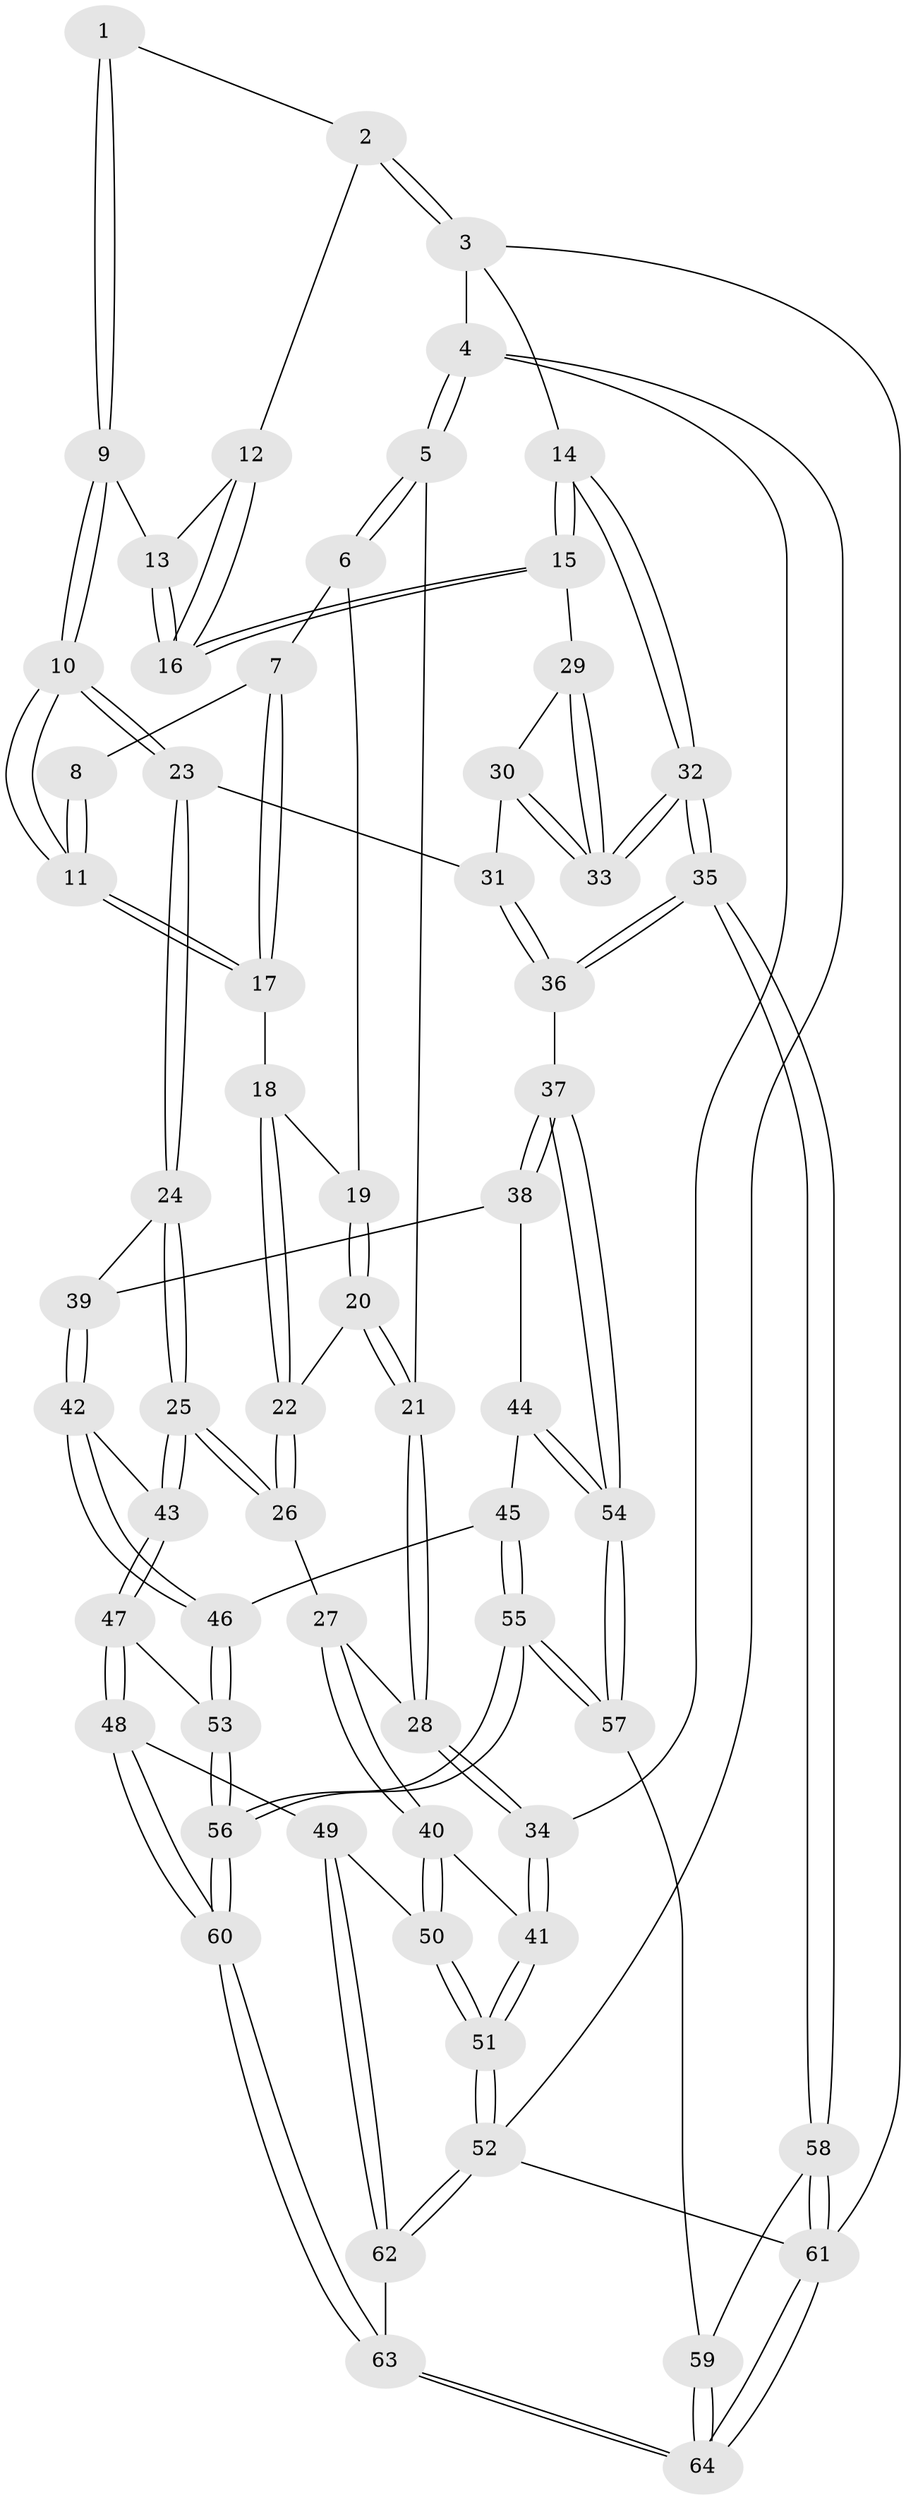 // coarse degree distribution, {3: 0.16666666666666666, 5: 0.3611111111111111, 7: 0.027777777777777776, 6: 0.08333333333333333, 2: 0.05555555555555555, 4: 0.3055555555555556}
// Generated by graph-tools (version 1.1) at 2025/42/03/06/25 10:42:32]
// undirected, 64 vertices, 157 edges
graph export_dot {
graph [start="1"]
  node [color=gray90,style=filled];
  1 [pos="+0.6722292041598373+0"];
  2 [pos="+0.975167594694051+0"];
  3 [pos="+1+0"];
  4 [pos="+0+0"];
  5 [pos="+0+0"];
  6 [pos="+0.07881598472608058+0"];
  7 [pos="+0.16064116763556271+0"];
  8 [pos="+0.5996907801668173+0"];
  9 [pos="+0.7738184813731841+0.2332136551107006"];
  10 [pos="+0.6344991102503531+0.2978320447845151"];
  11 [pos="+0.5695809858883275+0.1725514541928333"];
  12 [pos="+0.9716194408546386+0"];
  13 [pos="+0.8222065897263979+0.21588352628811058"];
  14 [pos="+1+0.30985330045314996"];
  15 [pos="+1+0.31026601558799344"];
  16 [pos="+0.9780828827880351+0.28144109528566336"];
  17 [pos="+0.4814299602954813+0.1573654905698766"];
  18 [pos="+0.3793507276345311+0.16600482757261872"];
  19 [pos="+0.0927719397568304+0"];
  20 [pos="+0.18625165576903852+0.19918350268768695"];
  21 [pos="+0.14362522127585395+0.3268811180988952"];
  22 [pos="+0.3333751686416557+0.2178715130631805"];
  23 [pos="+0.6084065396138527+0.3874430437923405"];
  24 [pos="+0.5806093714805891+0.416772719213616"];
  25 [pos="+0.408372864465557+0.4688829520871257"];
  26 [pos="+0.4041079256044267+0.4674740724162445"];
  27 [pos="+0.2510792465176412+0.4611659462239469"];
  28 [pos="+0.13062822585263617+0.3765344651963499"];
  29 [pos="+0.9669388229326138+0.38400607202786974"];
  30 [pos="+0.8644942516920324+0.4962470607158238"];
  31 [pos="+0.8563840221637364+0.4985516342710146"];
  32 [pos="+1+0.7125160035555548"];
  33 [pos="+1+0.5768433234250943"];
  34 [pos="+0+0.4109675602921487"];
  35 [pos="+1+0.9256506928777587"];
  36 [pos="+0.8293097845270258+0.7127165196788074"];
  37 [pos="+0.7600652433156858+0.7220886770673335"];
  38 [pos="+0.6356750773276243+0.5530715329036128"];
  39 [pos="+0.5961853164518699+0.46412868064395674"];
  40 [pos="+0.18437024447982828+0.592026994706377"];
  41 [pos="+0+0.6712323778159518"];
  42 [pos="+0.5380214876697867+0.7236628693417307"];
  43 [pos="+0.4027522846205571+0.6016029057956959"];
  44 [pos="+0.5796335684819609+0.7414675917354004"];
  45 [pos="+0.5537840633615927+0.7498053675203651"];
  46 [pos="+0.5523930354011514+0.7494883959278367"];
  47 [pos="+0.3486780388062915+0.7504243558520195"];
  48 [pos="+0.3459963276211662+0.7525748300958095"];
  49 [pos="+0.2162585175543432+0.8125585464906991"];
  50 [pos="+0.20625191344539148+0.8045574607069018"];
  51 [pos="+0+0.7313521527427506"];
  52 [pos="+0+1"];
  53 [pos="+0.4741387556801008+0.7938704630674108"];
  54 [pos="+0.7283451929640807+0.7550042387428787"];
  55 [pos="+0.6043691951253082+0.9117061361894202"];
  56 [pos="+0.5105243645313939+0.9910913041555603"];
  57 [pos="+0.6939284171829516+0.8841631233880783"];
  58 [pos="+1+0.9762402775437703"];
  59 [pos="+0.7068307971394554+0.8960529821495283"];
  60 [pos="+0.4880559266894931+1"];
  61 [pos="+1+1"];
  62 [pos="+0.24768417049238306+1"];
  63 [pos="+0.4315391900984214+1"];
  64 [pos="+0.8173592740699838+1"];
  1 -- 2;
  1 -- 9;
  1 -- 9;
  2 -- 3;
  2 -- 3;
  2 -- 12;
  3 -- 4;
  3 -- 14;
  3 -- 61;
  4 -- 5;
  4 -- 5;
  4 -- 34;
  4 -- 52;
  5 -- 6;
  5 -- 6;
  5 -- 21;
  6 -- 7;
  6 -- 19;
  7 -- 8;
  7 -- 17;
  7 -- 17;
  8 -- 11;
  8 -- 11;
  9 -- 10;
  9 -- 10;
  9 -- 13;
  10 -- 11;
  10 -- 11;
  10 -- 23;
  10 -- 23;
  11 -- 17;
  11 -- 17;
  12 -- 13;
  12 -- 16;
  12 -- 16;
  13 -- 16;
  13 -- 16;
  14 -- 15;
  14 -- 15;
  14 -- 32;
  14 -- 32;
  15 -- 16;
  15 -- 16;
  15 -- 29;
  17 -- 18;
  18 -- 19;
  18 -- 22;
  18 -- 22;
  19 -- 20;
  19 -- 20;
  20 -- 21;
  20 -- 21;
  20 -- 22;
  21 -- 28;
  21 -- 28;
  22 -- 26;
  22 -- 26;
  23 -- 24;
  23 -- 24;
  23 -- 31;
  24 -- 25;
  24 -- 25;
  24 -- 39;
  25 -- 26;
  25 -- 26;
  25 -- 43;
  25 -- 43;
  26 -- 27;
  27 -- 28;
  27 -- 40;
  27 -- 40;
  28 -- 34;
  28 -- 34;
  29 -- 30;
  29 -- 33;
  29 -- 33;
  30 -- 31;
  30 -- 33;
  30 -- 33;
  31 -- 36;
  31 -- 36;
  32 -- 33;
  32 -- 33;
  32 -- 35;
  32 -- 35;
  34 -- 41;
  34 -- 41;
  35 -- 36;
  35 -- 36;
  35 -- 58;
  35 -- 58;
  36 -- 37;
  37 -- 38;
  37 -- 38;
  37 -- 54;
  37 -- 54;
  38 -- 39;
  38 -- 44;
  39 -- 42;
  39 -- 42;
  40 -- 41;
  40 -- 50;
  40 -- 50;
  41 -- 51;
  41 -- 51;
  42 -- 43;
  42 -- 46;
  42 -- 46;
  43 -- 47;
  43 -- 47;
  44 -- 45;
  44 -- 54;
  44 -- 54;
  45 -- 46;
  45 -- 55;
  45 -- 55;
  46 -- 53;
  46 -- 53;
  47 -- 48;
  47 -- 48;
  47 -- 53;
  48 -- 49;
  48 -- 60;
  48 -- 60;
  49 -- 50;
  49 -- 62;
  49 -- 62;
  50 -- 51;
  50 -- 51;
  51 -- 52;
  51 -- 52;
  52 -- 62;
  52 -- 62;
  52 -- 61;
  53 -- 56;
  53 -- 56;
  54 -- 57;
  54 -- 57;
  55 -- 56;
  55 -- 56;
  55 -- 57;
  55 -- 57;
  56 -- 60;
  56 -- 60;
  57 -- 59;
  58 -- 59;
  58 -- 61;
  58 -- 61;
  59 -- 64;
  59 -- 64;
  60 -- 63;
  60 -- 63;
  61 -- 64;
  61 -- 64;
  62 -- 63;
  63 -- 64;
  63 -- 64;
}
